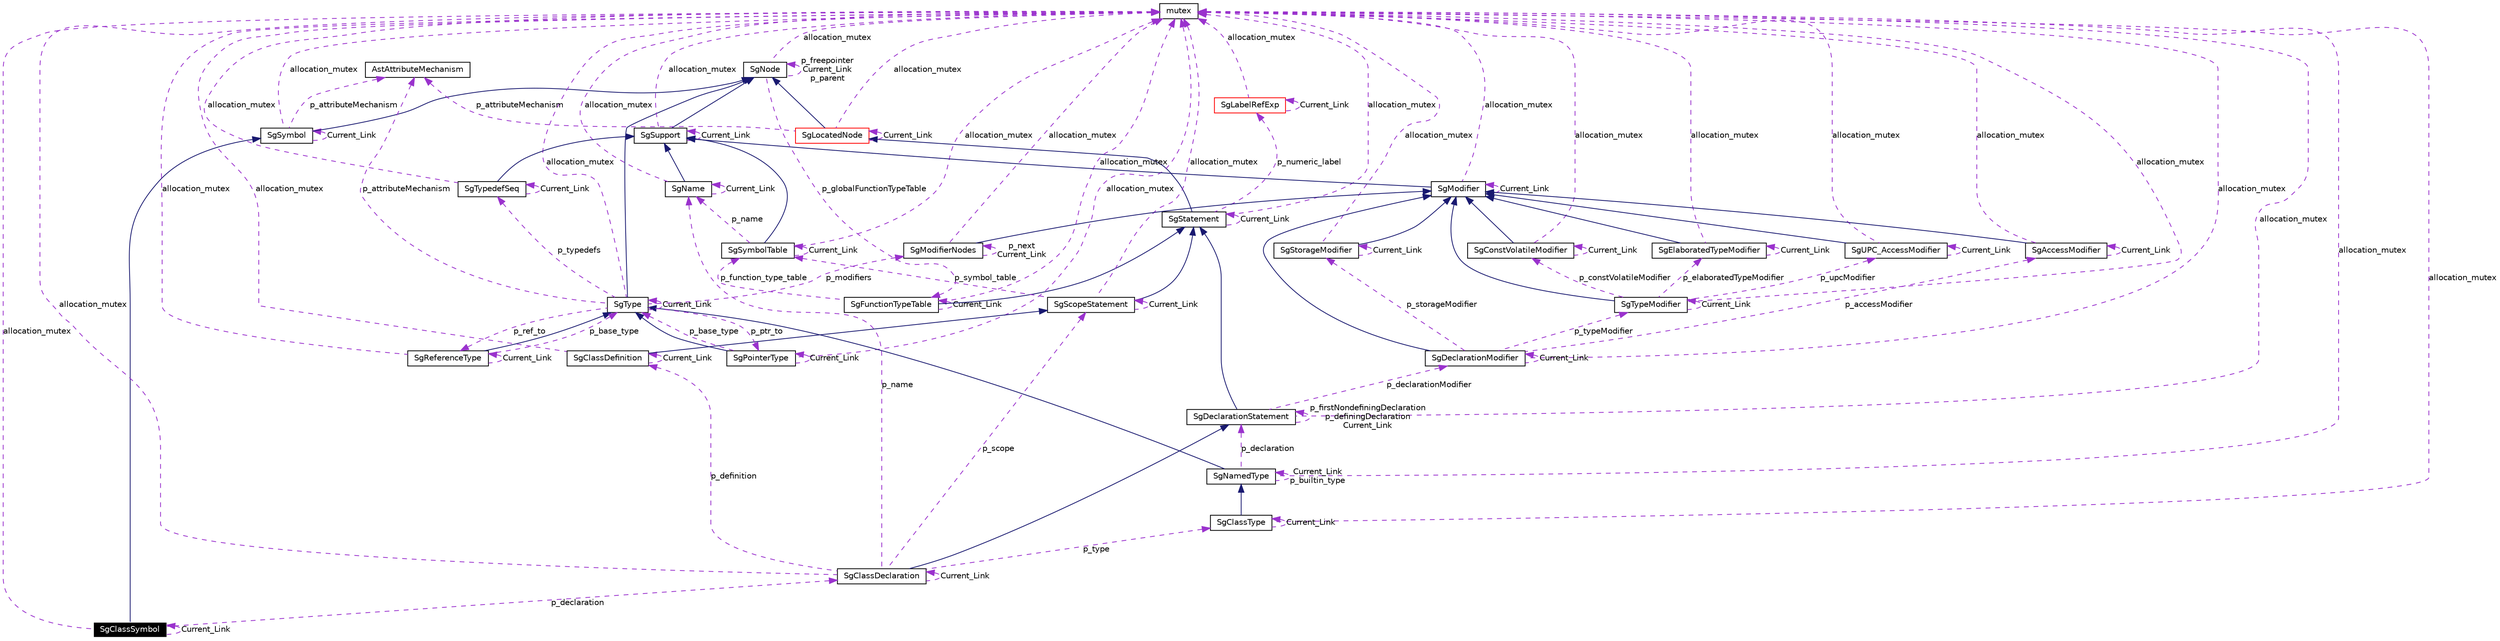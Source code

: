 digraph G
{
  edge [fontname="Helvetica",fontsize=10,labelfontname="Helvetica",labelfontsize=10];
  node [fontname="Helvetica",fontsize=10,shape=record];
  Node1 [label="SgClassSymbol",height=0.2,width=0.4,color="white", fillcolor="black", style="filled" fontcolor="white"];
  Node2 -> Node1 [dir=back,color="midnightblue",fontsize=10,style="solid",fontname="Helvetica"];
  Node2 [label="SgSymbol",height=0.2,width=0.4,color="black",URL="$classSgSymbol.html"];
  Node3 -> Node2 [dir=back,color="midnightblue",fontsize=10,style="solid",fontname="Helvetica"];
  Node3 [label="SgNode",height=0.2,width=0.4,color="black",URL="$classSgNode.html"];
  Node4 -> Node3 [dir=back,color="darkorchid3",fontsize=10,style="dashed",label="p_globalFunctionTypeTable",fontname="Helvetica"];
  Node4 [label="SgFunctionTypeTable",height=0.2,width=0.4,color="black",URL="$classSgFunctionTypeTable.html"];
  Node5 -> Node4 [dir=back,color="midnightblue",fontsize=10,style="solid",fontname="Helvetica"];
  Node5 [label="SgStatement",height=0.2,width=0.4,color="black",URL="$classSgStatement.html"];
  Node6 -> Node5 [dir=back,color="midnightblue",fontsize=10,style="solid",fontname="Helvetica"];
  Node6 [label="SgLocatedNode",height=0.2,width=0.4,color="red",URL="$classSgLocatedNode.html"];
  Node3 -> Node6 [dir=back,color="midnightblue",fontsize=10,style="solid",fontname="Helvetica"];
  Node7 -> Node6 [dir=back,color="darkorchid3",fontsize=10,style="dashed",label="allocation_mutex",fontname="Helvetica"];
  Node7 [label="mutex",height=0.2,width=0.4,color="black",URL="$classmutex.html"];
  Node8 -> Node6 [dir=back,color="darkorchid3",fontsize=10,style="dashed",label="p_attributeMechanism",fontname="Helvetica"];
  Node8 [label="AstAttributeMechanism",height=0.2,width=0.4,color="black",URL="$classAstAttributeMechanism.html"];
  Node6 -> Node6 [dir=back,color="darkorchid3",fontsize=10,style="dashed",label="Current_Link",fontname="Helvetica"];
  Node9 -> Node5 [dir=back,color="darkorchid3",fontsize=10,style="dashed",label="p_numeric_label",fontname="Helvetica"];
  Node9 [label="SgLabelRefExp",height=0.2,width=0.4,color="red",URL="$classSgLabelRefExp.html"];
  Node9 -> Node9 [dir=back,color="darkorchid3",fontsize=10,style="dashed",label="Current_Link",fontname="Helvetica"];
  Node7 -> Node9 [dir=back,color="darkorchid3",fontsize=10,style="dashed",label="allocation_mutex",fontname="Helvetica"];
  Node5 -> Node5 [dir=back,color="darkorchid3",fontsize=10,style="dashed",label="Current_Link",fontname="Helvetica"];
  Node7 -> Node5 [dir=back,color="darkorchid3",fontsize=10,style="dashed",label="allocation_mutex",fontname="Helvetica"];
  Node4 -> Node4 [dir=back,color="darkorchid3",fontsize=10,style="dashed",label="Current_Link",fontname="Helvetica"];
  Node7 -> Node4 [dir=back,color="darkorchid3",fontsize=10,style="dashed",label="allocation_mutex",fontname="Helvetica"];
  Node10 -> Node4 [dir=back,color="darkorchid3",fontsize=10,style="dashed",label="p_function_type_table",fontname="Helvetica"];
  Node10 [label="SgSymbolTable",height=0.2,width=0.4,color="black",URL="$classSgSymbolTable.html"];
  Node11 -> Node10 [dir=back,color="midnightblue",fontsize=10,style="solid",fontname="Helvetica"];
  Node11 [label="SgSupport",height=0.2,width=0.4,color="black",URL="$classSgSupport.html"];
  Node3 -> Node11 [dir=back,color="midnightblue",fontsize=10,style="solid",fontname="Helvetica"];
  Node7 -> Node11 [dir=back,color="darkorchid3",fontsize=10,style="dashed",label="allocation_mutex",fontname="Helvetica"];
  Node11 -> Node11 [dir=back,color="darkorchid3",fontsize=10,style="dashed",label="Current_Link",fontname="Helvetica"];
  Node7 -> Node10 [dir=back,color="darkorchid3",fontsize=10,style="dashed",label="allocation_mutex",fontname="Helvetica"];
  Node12 -> Node10 [dir=back,color="darkorchid3",fontsize=10,style="dashed",label="p_name",fontname="Helvetica"];
  Node12 [label="SgName",height=0.2,width=0.4,color="black",URL="$classSgName.html"];
  Node11 -> Node12 [dir=back,color="midnightblue",fontsize=10,style="solid",fontname="Helvetica"];
  Node7 -> Node12 [dir=back,color="darkorchid3",fontsize=10,style="dashed",label="allocation_mutex",fontname="Helvetica"];
  Node12 -> Node12 [dir=back,color="darkorchid3",fontsize=10,style="dashed",label="Current_Link",fontname="Helvetica"];
  Node10 -> Node10 [dir=back,color="darkorchid3",fontsize=10,style="dashed",label="Current_Link",fontname="Helvetica"];
  Node3 -> Node3 [dir=back,color="darkorchid3",fontsize=10,style="dashed",label="p_freepointer\nCurrent_Link\np_parent",fontname="Helvetica"];
  Node7 -> Node3 [dir=back,color="darkorchid3",fontsize=10,style="dashed",label="allocation_mutex",fontname="Helvetica"];
  Node7 -> Node2 [dir=back,color="darkorchid3",fontsize=10,style="dashed",label="allocation_mutex",fontname="Helvetica"];
  Node8 -> Node2 [dir=back,color="darkorchid3",fontsize=10,style="dashed",label="p_attributeMechanism",fontname="Helvetica"];
  Node2 -> Node2 [dir=back,color="darkorchid3",fontsize=10,style="dashed",label="Current_Link",fontname="Helvetica"];
  Node13 -> Node1 [dir=back,color="darkorchid3",fontsize=10,style="dashed",label="p_declaration",fontname="Helvetica"];
  Node13 [label="SgClassDeclaration",height=0.2,width=0.4,color="black",URL="$classSgClassDeclaration.html"];
  Node14 -> Node13 [dir=back,color="midnightblue",fontsize=10,style="solid",fontname="Helvetica"];
  Node14 [label="SgDeclarationStatement",height=0.2,width=0.4,color="black",URL="$classSgDeclarationStatement.html"];
  Node5 -> Node14 [dir=back,color="midnightblue",fontsize=10,style="solid",fontname="Helvetica"];
  Node15 -> Node14 [dir=back,color="darkorchid3",fontsize=10,style="dashed",label="p_declarationModifier",fontname="Helvetica"];
  Node15 [label="SgDeclarationModifier",height=0.2,width=0.4,color="black",URL="$classSgDeclarationModifier.html"];
  Node16 -> Node15 [dir=back,color="midnightblue",fontsize=10,style="solid",fontname="Helvetica"];
  Node16 [label="SgModifier",height=0.2,width=0.4,color="black",URL="$classSgModifier.html"];
  Node11 -> Node16 [dir=back,color="midnightblue",fontsize=10,style="solid",fontname="Helvetica"];
  Node7 -> Node16 [dir=back,color="darkorchid3",fontsize=10,style="dashed",label="allocation_mutex",fontname="Helvetica"];
  Node16 -> Node16 [dir=back,color="darkorchid3",fontsize=10,style="dashed",label="Current_Link",fontname="Helvetica"];
  Node17 -> Node15 [dir=back,color="darkorchid3",fontsize=10,style="dashed",label="p_typeModifier",fontname="Helvetica"];
  Node17 [label="SgTypeModifier",height=0.2,width=0.4,color="black",URL="$classSgTypeModifier.html"];
  Node16 -> Node17 [dir=back,color="midnightblue",fontsize=10,style="solid",fontname="Helvetica"];
  Node18 -> Node17 [dir=back,color="darkorchid3",fontsize=10,style="dashed",label="p_elaboratedTypeModifier",fontname="Helvetica"];
  Node18 [label="SgElaboratedTypeModifier",height=0.2,width=0.4,color="black",URL="$classSgElaboratedTypeModifier.html"];
  Node16 -> Node18 [dir=back,color="midnightblue",fontsize=10,style="solid",fontname="Helvetica"];
  Node18 -> Node18 [dir=back,color="darkorchid3",fontsize=10,style="dashed",label="Current_Link",fontname="Helvetica"];
  Node7 -> Node18 [dir=back,color="darkorchid3",fontsize=10,style="dashed",label="allocation_mutex",fontname="Helvetica"];
  Node17 -> Node17 [dir=back,color="darkorchid3",fontsize=10,style="dashed",label="Current_Link",fontname="Helvetica"];
  Node19 -> Node17 [dir=back,color="darkorchid3",fontsize=10,style="dashed",label="p_constVolatileModifier",fontname="Helvetica"];
  Node19 [label="SgConstVolatileModifier",height=0.2,width=0.4,color="black",URL="$classSgConstVolatileModifier.html"];
  Node16 -> Node19 [dir=back,color="midnightblue",fontsize=10,style="solid",fontname="Helvetica"];
  Node19 -> Node19 [dir=back,color="darkorchid3",fontsize=10,style="dashed",label="Current_Link",fontname="Helvetica"];
  Node7 -> Node19 [dir=back,color="darkorchid3",fontsize=10,style="dashed",label="allocation_mutex",fontname="Helvetica"];
  Node7 -> Node17 [dir=back,color="darkorchid3",fontsize=10,style="dashed",label="allocation_mutex",fontname="Helvetica"];
  Node20 -> Node17 [dir=back,color="darkorchid3",fontsize=10,style="dashed",label="p_upcModifier",fontname="Helvetica"];
  Node20 [label="SgUPC_AccessModifier",height=0.2,width=0.4,color="black",URL="$classSgUPC__AccessModifier.html"];
  Node16 -> Node20 [dir=back,color="midnightblue",fontsize=10,style="solid",fontname="Helvetica"];
  Node7 -> Node20 [dir=back,color="darkorchid3",fontsize=10,style="dashed",label="allocation_mutex",fontname="Helvetica"];
  Node20 -> Node20 [dir=back,color="darkorchid3",fontsize=10,style="dashed",label="Current_Link",fontname="Helvetica"];
  Node15 -> Node15 [dir=back,color="darkorchid3",fontsize=10,style="dashed",label="Current_Link",fontname="Helvetica"];
  Node7 -> Node15 [dir=back,color="darkorchid3",fontsize=10,style="dashed",label="allocation_mutex",fontname="Helvetica"];
  Node21 -> Node15 [dir=back,color="darkorchid3",fontsize=10,style="dashed",label="p_storageModifier",fontname="Helvetica"];
  Node21 [label="SgStorageModifier",height=0.2,width=0.4,color="black",URL="$classSgStorageModifier.html"];
  Node16 -> Node21 [dir=back,color="midnightblue",fontsize=10,style="solid",fontname="Helvetica"];
  Node7 -> Node21 [dir=back,color="darkorchid3",fontsize=10,style="dashed",label="allocation_mutex",fontname="Helvetica"];
  Node21 -> Node21 [dir=back,color="darkorchid3",fontsize=10,style="dashed",label="Current_Link",fontname="Helvetica"];
  Node22 -> Node15 [dir=back,color="darkorchid3",fontsize=10,style="dashed",label="p_accessModifier",fontname="Helvetica"];
  Node22 [label="SgAccessModifier",height=0.2,width=0.4,color="black",URL="$classSgAccessModifier.html"];
  Node16 -> Node22 [dir=back,color="midnightblue",fontsize=10,style="solid",fontname="Helvetica"];
  Node7 -> Node22 [dir=back,color="darkorchid3",fontsize=10,style="dashed",label="allocation_mutex",fontname="Helvetica"];
  Node22 -> Node22 [dir=back,color="darkorchid3",fontsize=10,style="dashed",label="Current_Link",fontname="Helvetica"];
  Node7 -> Node14 [dir=back,color="darkorchid3",fontsize=10,style="dashed",label="allocation_mutex",fontname="Helvetica"];
  Node14 -> Node14 [dir=back,color="darkorchid3",fontsize=10,style="dashed",label="p_firstNondefiningDeclaration\np_definingDeclaration\nCurrent_Link",fontname="Helvetica"];
  Node23 -> Node13 [dir=back,color="darkorchid3",fontsize=10,style="dashed",label="p_definition",fontname="Helvetica"];
  Node23 [label="SgClassDefinition",height=0.2,width=0.4,color="black",URL="$classSgClassDefinition.html"];
  Node24 -> Node23 [dir=back,color="midnightblue",fontsize=10,style="solid",fontname="Helvetica"];
  Node24 [label="SgScopeStatement",height=0.2,width=0.4,color="black",URL="$classSgScopeStatement.html"];
  Node5 -> Node24 [dir=back,color="midnightblue",fontsize=10,style="solid",fontname="Helvetica"];
  Node7 -> Node24 [dir=back,color="darkorchid3",fontsize=10,style="dashed",label="allocation_mutex",fontname="Helvetica"];
  Node24 -> Node24 [dir=back,color="darkorchid3",fontsize=10,style="dashed",label="Current_Link",fontname="Helvetica"];
  Node10 -> Node24 [dir=back,color="darkorchid3",fontsize=10,style="dashed",label="p_symbol_table",fontname="Helvetica"];
  Node23 -> Node23 [dir=back,color="darkorchid3",fontsize=10,style="dashed",label="Current_Link",fontname="Helvetica"];
  Node7 -> Node23 [dir=back,color="darkorchid3",fontsize=10,style="dashed",label="allocation_mutex",fontname="Helvetica"];
  Node13 -> Node13 [dir=back,color="darkorchid3",fontsize=10,style="dashed",label="Current_Link",fontname="Helvetica"];
  Node25 -> Node13 [dir=back,color="darkorchid3",fontsize=10,style="dashed",label="p_type",fontname="Helvetica"];
  Node25 [label="SgClassType",height=0.2,width=0.4,color="black",URL="$classSgClassType.html"];
  Node26 -> Node25 [dir=back,color="midnightblue",fontsize=10,style="solid",fontname="Helvetica"];
  Node26 [label="SgNamedType",height=0.2,width=0.4,color="black",URL="$classSgNamedType.html"];
  Node27 -> Node26 [dir=back,color="midnightblue",fontsize=10,style="solid",fontname="Helvetica"];
  Node27 [label="SgType",height=0.2,width=0.4,color="black",URL="$classSgType.html"];
  Node3 -> Node27 [dir=back,color="midnightblue",fontsize=10,style="solid",fontname="Helvetica"];
  Node28 -> Node27 [dir=back,color="darkorchid3",fontsize=10,style="dashed",label="p_ptr_to",fontname="Helvetica"];
  Node28 [label="SgPointerType",height=0.2,width=0.4,color="black",URL="$classSgPointerType.html"];
  Node27 -> Node28 [dir=back,color="midnightblue",fontsize=10,style="solid",fontname="Helvetica"];
  Node28 -> Node28 [dir=back,color="darkorchid3",fontsize=10,style="dashed",label="Current_Link",fontname="Helvetica"];
  Node7 -> Node28 [dir=back,color="darkorchid3",fontsize=10,style="dashed",label="allocation_mutex",fontname="Helvetica"];
  Node27 -> Node28 [dir=back,color="darkorchid3",fontsize=10,style="dashed",label="p_base_type",fontname="Helvetica"];
  Node29 -> Node27 [dir=back,color="darkorchid3",fontsize=10,style="dashed",label="p_ref_to",fontname="Helvetica"];
  Node29 [label="SgReferenceType",height=0.2,width=0.4,color="black",URL="$classSgReferenceType.html"];
  Node27 -> Node29 [dir=back,color="midnightblue",fontsize=10,style="solid",fontname="Helvetica"];
  Node29 -> Node29 [dir=back,color="darkorchid3",fontsize=10,style="dashed",label="Current_Link",fontname="Helvetica"];
  Node7 -> Node29 [dir=back,color="darkorchid3",fontsize=10,style="dashed",label="allocation_mutex",fontname="Helvetica"];
  Node27 -> Node29 [dir=back,color="darkorchid3",fontsize=10,style="dashed",label="p_base_type",fontname="Helvetica"];
  Node30 -> Node27 [dir=back,color="darkorchid3",fontsize=10,style="dashed",label="p_modifiers",fontname="Helvetica"];
  Node30 [label="SgModifierNodes",height=0.2,width=0.4,color="black",URL="$classSgModifierNodes.html"];
  Node16 -> Node30 [dir=back,color="midnightblue",fontsize=10,style="solid",fontname="Helvetica"];
  Node30 -> Node30 [dir=back,color="darkorchid3",fontsize=10,style="dashed",label="p_next\nCurrent_Link",fontname="Helvetica"];
  Node7 -> Node30 [dir=back,color="darkorchid3",fontsize=10,style="dashed",label="allocation_mutex",fontname="Helvetica"];
  Node7 -> Node27 [dir=back,color="darkorchid3",fontsize=10,style="dashed",label="allocation_mutex",fontname="Helvetica"];
  Node8 -> Node27 [dir=back,color="darkorchid3",fontsize=10,style="dashed",label="p_attributeMechanism",fontname="Helvetica"];
  Node31 -> Node27 [dir=back,color="darkorchid3",fontsize=10,style="dashed",label="p_typedefs",fontname="Helvetica"];
  Node31 [label="SgTypedefSeq",height=0.2,width=0.4,color="black",URL="$classSgTypedefSeq.html"];
  Node11 -> Node31 [dir=back,color="midnightblue",fontsize=10,style="solid",fontname="Helvetica"];
  Node7 -> Node31 [dir=back,color="darkorchid3",fontsize=10,style="dashed",label="allocation_mutex",fontname="Helvetica"];
  Node31 -> Node31 [dir=back,color="darkorchid3",fontsize=10,style="dashed",label="Current_Link",fontname="Helvetica"];
  Node27 -> Node27 [dir=back,color="darkorchid3",fontsize=10,style="dashed",label="Current_Link",fontname="Helvetica"];
  Node7 -> Node26 [dir=back,color="darkorchid3",fontsize=10,style="dashed",label="allocation_mutex",fontname="Helvetica"];
  Node26 -> Node26 [dir=back,color="darkorchid3",fontsize=10,style="dashed",label="Current_Link\np_builtin_type",fontname="Helvetica"];
  Node14 -> Node26 [dir=back,color="darkorchid3",fontsize=10,style="dashed",label="p_declaration",fontname="Helvetica"];
  Node25 -> Node25 [dir=back,color="darkorchid3",fontsize=10,style="dashed",label="Current_Link",fontname="Helvetica"];
  Node7 -> Node25 [dir=back,color="darkorchid3",fontsize=10,style="dashed",label="allocation_mutex",fontname="Helvetica"];
  Node7 -> Node13 [dir=back,color="darkorchid3",fontsize=10,style="dashed",label="allocation_mutex",fontname="Helvetica"];
  Node24 -> Node13 [dir=back,color="darkorchid3",fontsize=10,style="dashed",label="p_scope",fontname="Helvetica"];
  Node12 -> Node13 [dir=back,color="darkorchid3",fontsize=10,style="dashed",label="p_name",fontname="Helvetica"];
  Node7 -> Node1 [dir=back,color="darkorchid3",fontsize=10,style="dashed",label="allocation_mutex",fontname="Helvetica"];
  Node1 -> Node1 [dir=back,color="darkorchid3",fontsize=10,style="dashed",label="Current_Link",fontname="Helvetica"];
}
